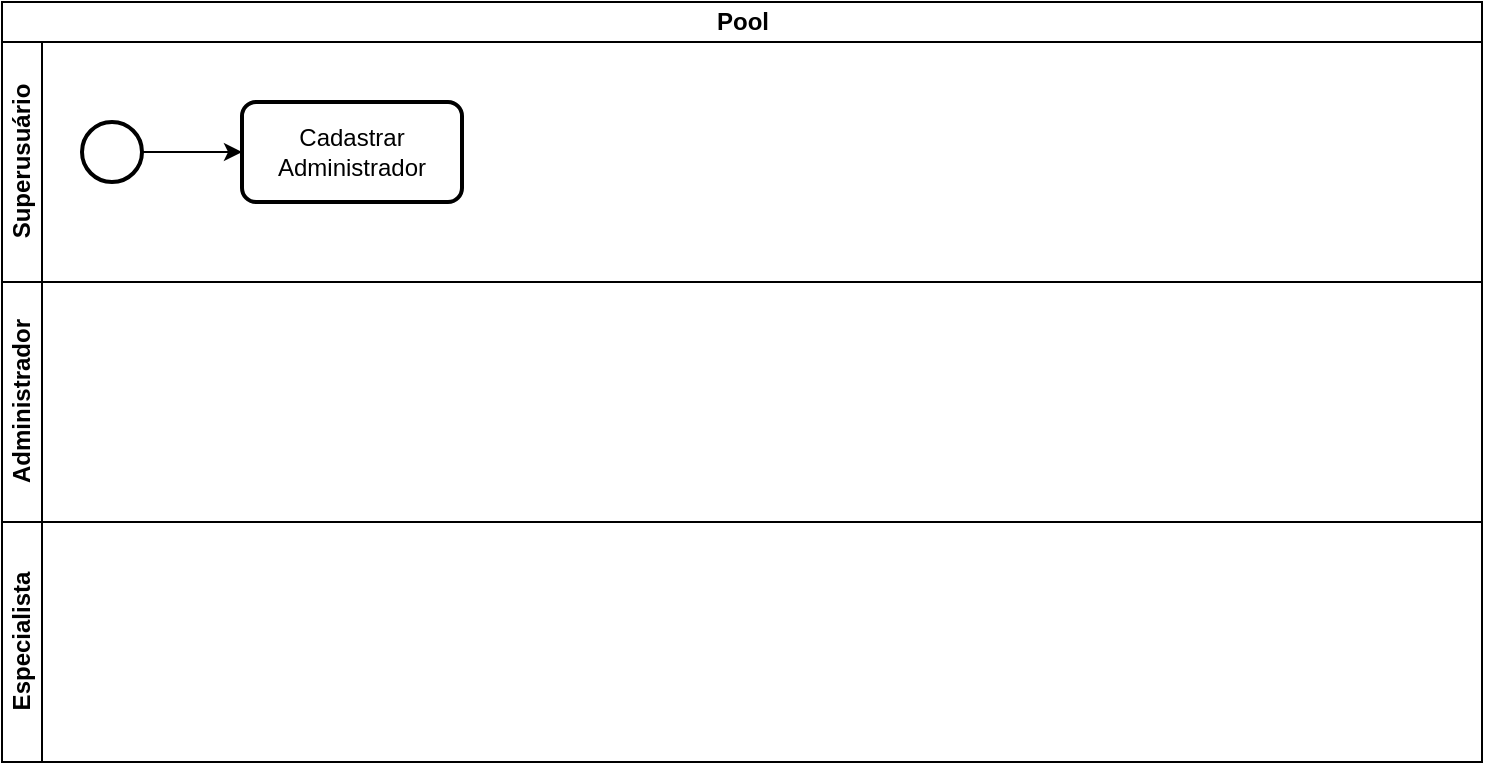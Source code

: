 <mxfile>
    <diagram id="FaBFSaCxRrT3q6eClwt_" name="Page-1">
        <mxGraphModel dx="932" dy="514" grid="1" gridSize="10" guides="1" tooltips="1" connect="1" arrows="1" fold="1" page="1" pageScale="1" pageWidth="850" pageHeight="1100" math="0" shadow="0">
            <root>
                <mxCell id="0"/>
                <mxCell id="1" parent="0"/>
                <mxCell id="6" value="Pool" style="swimlane;childLayout=stackLayout;resizeParent=1;resizeParentMax=0;horizontal=1;startSize=20;horizontalStack=0;html=1;" vertex="1" parent="1">
                    <mxGeometry x="40" y="30" width="740" height="380" as="geometry"/>
                </mxCell>
                <mxCell id="7" value="Superusuário" style="swimlane;startSize=20;horizontal=0;html=1;" vertex="1" parent="6">
                    <mxGeometry y="20" width="740" height="120" as="geometry"/>
                </mxCell>
                <mxCell id="12" style="edgeStyle=none;html=1;entryX=0;entryY=0.5;entryDx=0;entryDy=0;" edge="1" parent="7" source="10" target="11">
                    <mxGeometry relative="1" as="geometry"/>
                </mxCell>
                <mxCell id="10" value="" style="strokeWidth=2;html=1;shape=mxgraph.flowchart.start_2;whiteSpace=wrap;" vertex="1" parent="7">
                    <mxGeometry x="40" y="40" width="30" height="30" as="geometry"/>
                </mxCell>
                <mxCell id="11" value="Cadastrar Administrador" style="rounded=1;whiteSpace=wrap;html=1;absoluteArcSize=1;arcSize=14;strokeWidth=2;" vertex="1" parent="7">
                    <mxGeometry x="120" y="30" width="110" height="50" as="geometry"/>
                </mxCell>
                <mxCell id="8" value="Administrador" style="swimlane;startSize=20;horizontal=0;html=1;" vertex="1" parent="6">
                    <mxGeometry y="140" width="740" height="120" as="geometry"/>
                </mxCell>
                <mxCell id="9" value="Especialista" style="swimlane;startSize=20;horizontal=0;html=1;" vertex="1" parent="6">
                    <mxGeometry y="260" width="740" height="120" as="geometry"/>
                </mxCell>
            </root>
        </mxGraphModel>
    </diagram>
</mxfile>